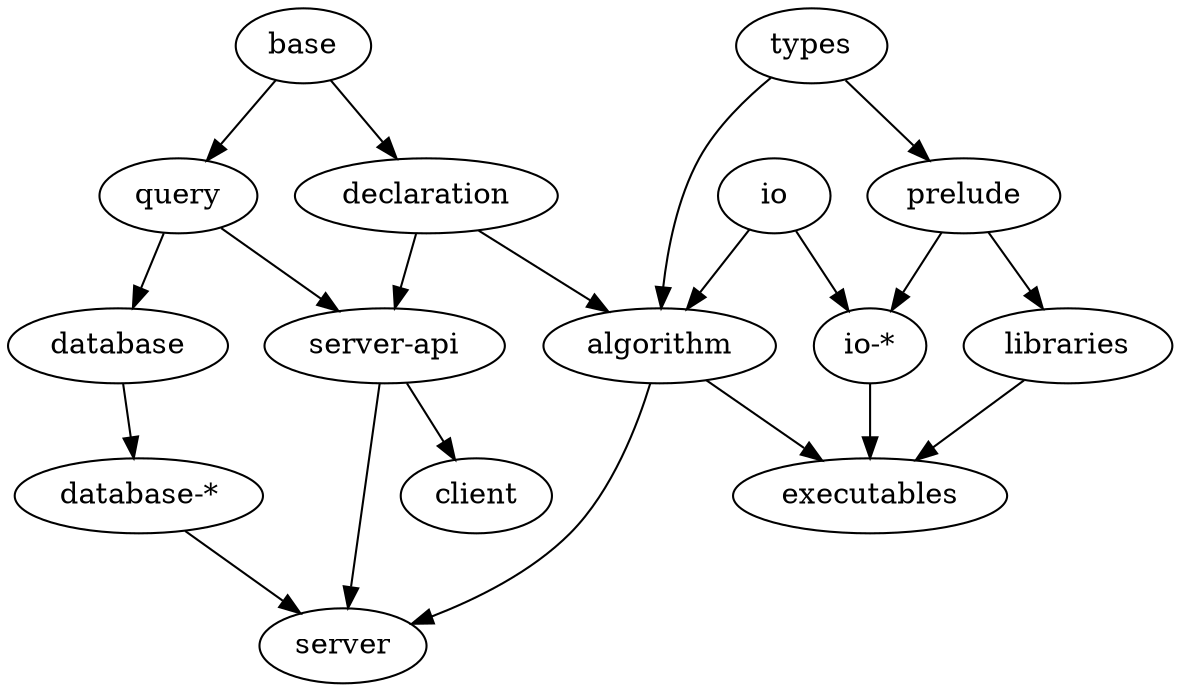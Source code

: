 digraph lineageflow{
  "base" -> "query";
  "base" -> "declaration";

  "types" -> "prelude";
  "prelude" -> "io-*";
  "prelude" -> "libraries";

  "types" -> "algorithm";
  "declaration" -> "algorithm";
  "io" -> "algorithm";

  "query" -> "database";

  "query" -> "server-api";
  "declaration" -> "server-api";

  "algorithm" -> "server";
  "server-api" -> "server";
  "database-*" -> "server";

  "server-api" -> "client";

  "io" -> "io-*";

  "database" -> "database-*";

  "algorithm" -> "executables";
  "io-*" -> "executables";
  "libraries" -> "executables";

}

